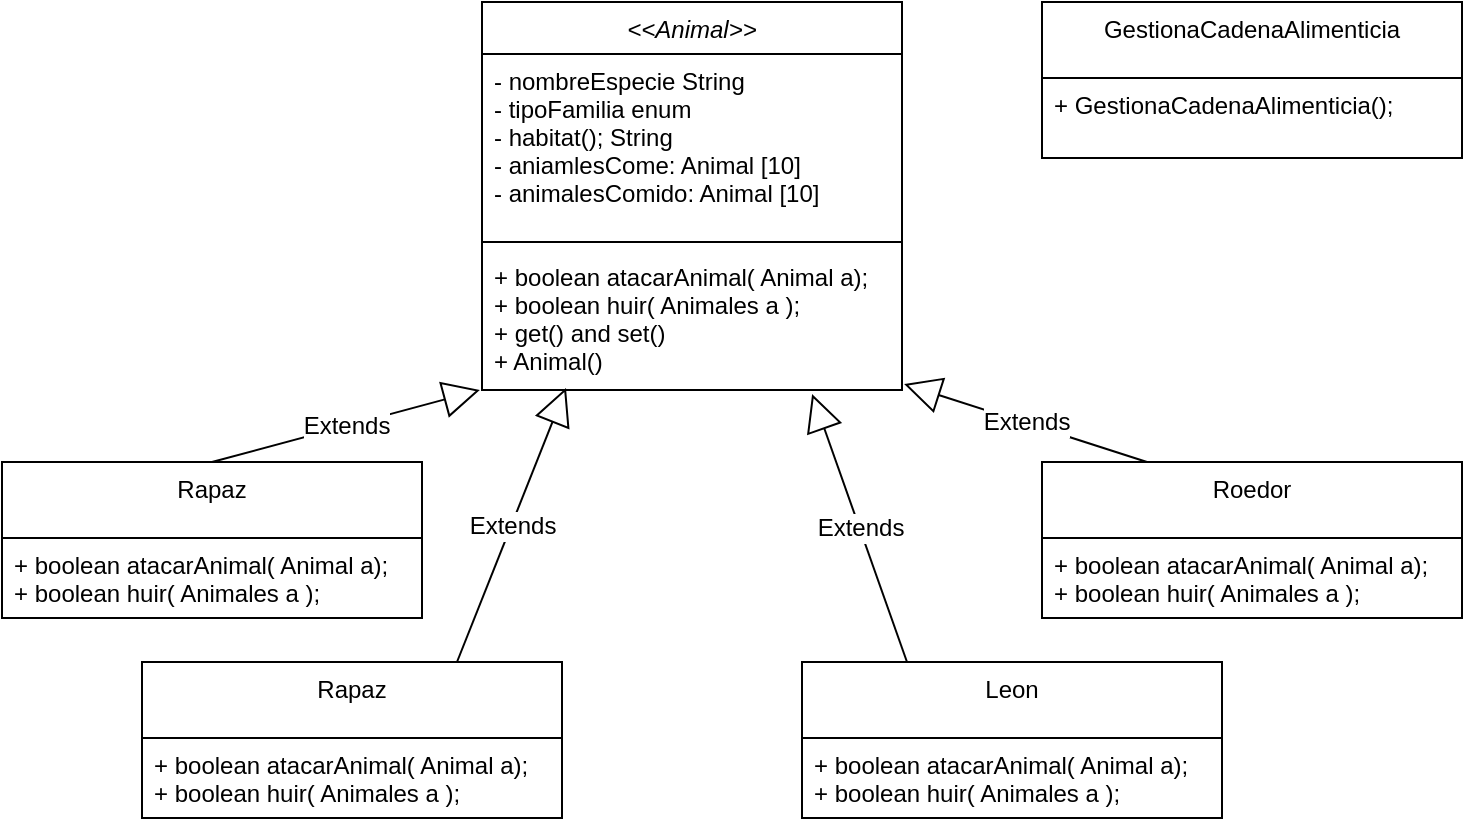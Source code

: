 <mxfile version="26.0.16">
  <diagram id="C5RBs43oDa-KdzZeNtuy" name="Page-1">
    <mxGraphModel dx="712" dy="787" grid="1" gridSize="10" guides="1" tooltips="1" connect="1" arrows="1" fold="1" page="1" pageScale="1" pageWidth="827" pageHeight="1169" math="0" shadow="0">
      <root>
        <mxCell id="WIyWlLk6GJQsqaUBKTNV-0" />
        <mxCell id="WIyWlLk6GJQsqaUBKTNV-1" parent="WIyWlLk6GJQsqaUBKTNV-0" />
        <mxCell id="zkfFHV4jXpPFQw0GAbJ--0" value="&lt;&lt;Animal&gt;&gt;" style="swimlane;fontStyle=2;align=center;verticalAlign=top;childLayout=stackLayout;horizontal=1;startSize=26;horizontalStack=0;resizeParent=1;resizeLast=0;collapsible=1;marginBottom=0;rounded=0;shadow=0;strokeWidth=1;autosize=1;" parent="WIyWlLk6GJQsqaUBKTNV-1" vertex="1">
          <mxGeometry x="280" y="30" width="210" height="194" as="geometry">
            <mxRectangle x="230" y="140" width="160" height="26" as="alternateBounds" />
          </mxGeometry>
        </mxCell>
        <mxCell id="zkfFHV4jXpPFQw0GAbJ--1" value="- nombreEspecie String&#xa;- tipoFamilia enum&#xa;- habitat(); String &#xa;- aniamlesCome: Animal [10]&#xa;- animalesComido: Animal [10] " style="text;align=left;verticalAlign=top;spacingLeft=4;spacingRight=4;overflow=hidden;rotatable=0;points=[[0,0.5],[1,0.5]];portConstraint=eastwest;autosize=1;" parent="zkfFHV4jXpPFQw0GAbJ--0" vertex="1">
          <mxGeometry y="26" width="210" height="90" as="geometry" />
        </mxCell>
        <mxCell id="zkfFHV4jXpPFQw0GAbJ--4" value="" style="line;html=1;strokeWidth=1;align=left;verticalAlign=middle;spacingTop=-1;spacingLeft=3;spacingRight=3;rotatable=0;labelPosition=right;points=[];portConstraint=eastwest;autosize=1;" parent="zkfFHV4jXpPFQw0GAbJ--0" vertex="1">
          <mxGeometry y="116" width="210" height="8" as="geometry" />
        </mxCell>
        <mxCell id="zkfFHV4jXpPFQw0GAbJ--5" value="+ boolean atacarAnimal( Animal a);&#xa;+ boolean huir( Animales a );&#xa;+ get() and set()&#xa;+ Animal()" style="text;align=left;verticalAlign=top;spacingLeft=4;spacingRight=4;overflow=hidden;rotatable=0;points=[[0,0.5],[1,0.5]];portConstraint=eastwest;autosize=1;" parent="zkfFHV4jXpPFQw0GAbJ--0" vertex="1">
          <mxGeometry y="124" width="210" height="70" as="geometry" />
        </mxCell>
        <mxCell id="zkfFHV4jXpPFQw0GAbJ--6" value="Rapaz" style="swimlane;fontStyle=0;align=center;verticalAlign=top;childLayout=stackLayout;horizontal=1;startSize=38;horizontalStack=0;resizeParent=1;resizeLast=0;collapsible=1;marginBottom=0;rounded=0;shadow=0;strokeWidth=1;autosize=1;" parent="WIyWlLk6GJQsqaUBKTNV-1" vertex="1">
          <mxGeometry x="40" y="260" width="210" height="78" as="geometry">
            <mxRectangle x="130" y="380" width="160" height="26" as="alternateBounds" />
          </mxGeometry>
        </mxCell>
        <mxCell id="zkfFHV4jXpPFQw0GAbJ--11" value="+ boolean atacarAnimal( Animal a);&#xa;+ boolean huir( Animales a );" style="text;align=left;verticalAlign=top;spacingLeft=4;spacingRight=4;overflow=hidden;rotatable=0;points=[[0,0.5],[1,0.5]];portConstraint=eastwest;autosize=1;" parent="zkfFHV4jXpPFQw0GAbJ--6" vertex="1">
          <mxGeometry y="38" width="210" height="40" as="geometry" />
        </mxCell>
        <mxCell id="dMmGOrcdu2xIWO_Br7aD-0" value="Leon" style="swimlane;fontStyle=0;align=center;verticalAlign=top;childLayout=stackLayout;horizontal=1;startSize=38;horizontalStack=0;resizeParent=1;resizeLast=0;collapsible=1;marginBottom=0;rounded=0;shadow=0;strokeWidth=1;autosize=1;" vertex="1" parent="WIyWlLk6GJQsqaUBKTNV-1">
          <mxGeometry x="440" y="360" width="210" height="78" as="geometry">
            <mxRectangle x="130" y="380" width="160" height="26" as="alternateBounds" />
          </mxGeometry>
        </mxCell>
        <mxCell id="dMmGOrcdu2xIWO_Br7aD-1" value="+ boolean atacarAnimal( Animal a);&#xa;+ boolean huir( Animales a );" style="text;align=left;verticalAlign=top;spacingLeft=4;spacingRight=4;overflow=hidden;rotatable=0;points=[[0,0.5],[1,0.5]];portConstraint=eastwest;autosize=1;" vertex="1" parent="dMmGOrcdu2xIWO_Br7aD-0">
          <mxGeometry y="38" width="210" height="40" as="geometry" />
        </mxCell>
        <mxCell id="dMmGOrcdu2xIWO_Br7aD-2" value="Roedor" style="swimlane;fontStyle=0;align=center;verticalAlign=top;childLayout=stackLayout;horizontal=1;startSize=38;horizontalStack=0;resizeParent=1;resizeLast=0;collapsible=1;marginBottom=0;rounded=0;shadow=0;strokeWidth=1;autosize=1;" vertex="1" parent="WIyWlLk6GJQsqaUBKTNV-1">
          <mxGeometry x="560" y="260" width="210" height="78" as="geometry">
            <mxRectangle x="130" y="380" width="160" height="26" as="alternateBounds" />
          </mxGeometry>
        </mxCell>
        <mxCell id="dMmGOrcdu2xIWO_Br7aD-3" value="+ boolean atacarAnimal( Animal a);&#xa;+ boolean huir( Animales a );" style="text;align=left;verticalAlign=top;spacingLeft=4;spacingRight=4;overflow=hidden;rotatable=0;points=[[0,0.5],[1,0.5]];portConstraint=eastwest;autosize=1;" vertex="1" parent="dMmGOrcdu2xIWO_Br7aD-2">
          <mxGeometry y="38" width="210" height="40" as="geometry" />
        </mxCell>
        <mxCell id="dMmGOrcdu2xIWO_Br7aD-4" value="Rapaz" style="swimlane;fontStyle=0;align=center;verticalAlign=top;childLayout=stackLayout;horizontal=1;startSize=38;horizontalStack=0;resizeParent=1;resizeLast=0;collapsible=1;marginBottom=0;rounded=0;shadow=0;strokeWidth=1;autosize=1;" vertex="1" parent="WIyWlLk6GJQsqaUBKTNV-1">
          <mxGeometry x="110" y="360" width="210" height="78" as="geometry">
            <mxRectangle x="130" y="380" width="160" height="26" as="alternateBounds" />
          </mxGeometry>
        </mxCell>
        <mxCell id="dMmGOrcdu2xIWO_Br7aD-5" value="+ boolean atacarAnimal( Animal a);&#xa;+ boolean huir( Animales a );" style="text;align=left;verticalAlign=top;spacingLeft=4;spacingRight=4;overflow=hidden;rotatable=0;points=[[0,0.5],[1,0.5]];portConstraint=eastwest;autosize=1;" vertex="1" parent="dMmGOrcdu2xIWO_Br7aD-4">
          <mxGeometry y="38" width="210" height="40" as="geometry" />
        </mxCell>
        <mxCell id="dMmGOrcdu2xIWO_Br7aD-6" value="GestionaCadenaAlimenticia" style="swimlane;fontStyle=0;align=center;verticalAlign=top;childLayout=stackLayout;horizontal=1;startSize=38;horizontalStack=0;resizeParent=1;resizeLast=0;collapsible=1;marginBottom=0;rounded=0;shadow=0;strokeWidth=1;autosize=1;" vertex="1" parent="WIyWlLk6GJQsqaUBKTNV-1">
          <mxGeometry x="560" y="30" width="210" height="78" as="geometry">
            <mxRectangle x="130" y="380" width="160" height="26" as="alternateBounds" />
          </mxGeometry>
        </mxCell>
        <mxCell id="dMmGOrcdu2xIWO_Br7aD-7" value="+ GestionaCadenaAlimenticia();" style="text;align=left;verticalAlign=top;spacingLeft=4;spacingRight=4;overflow=hidden;rotatable=0;points=[[0,0.5],[1,0.5]];portConstraint=eastwest;autosize=1;" vertex="1" parent="dMmGOrcdu2xIWO_Br7aD-6">
          <mxGeometry y="38" width="210" height="22" as="geometry" />
        </mxCell>
        <mxCell id="dMmGOrcdu2xIWO_Br7aD-8" value="Extends" style="endArrow=block;endSize=16;endFill=0;html=1;rounded=0;fontSize=12;curved=1;exitX=0.5;exitY=0;exitDx=0;exitDy=0;entryX=-0.005;entryY=1;entryDx=0;entryDy=0;entryPerimeter=0;" edge="1" parent="WIyWlLk6GJQsqaUBKTNV-1" source="zkfFHV4jXpPFQw0GAbJ--6" target="zkfFHV4jXpPFQw0GAbJ--5">
          <mxGeometry width="160" relative="1" as="geometry">
            <mxPoint x="130" y="230" as="sourcePoint" />
            <mxPoint x="290" y="230" as="targetPoint" />
          </mxGeometry>
        </mxCell>
        <mxCell id="dMmGOrcdu2xIWO_Br7aD-11" value="Extends" style="endArrow=block;endSize=16;endFill=0;html=1;rounded=0;fontSize=12;curved=1;exitX=0.75;exitY=0;exitDx=0;exitDy=0;entryX=0.2;entryY=0.986;entryDx=0;entryDy=0;entryPerimeter=0;" edge="1" parent="WIyWlLk6GJQsqaUBKTNV-1" source="dMmGOrcdu2xIWO_Br7aD-4" target="zkfFHV4jXpPFQw0GAbJ--5">
          <mxGeometry width="160" relative="1" as="geometry">
            <mxPoint x="155" y="270" as="sourcePoint" />
            <mxPoint x="289" y="234" as="targetPoint" />
          </mxGeometry>
        </mxCell>
        <mxCell id="dMmGOrcdu2xIWO_Br7aD-12" value="Extends" style="endArrow=block;endSize=16;endFill=0;html=1;rounded=0;fontSize=12;curved=1;exitX=0.25;exitY=0;exitDx=0;exitDy=0;entryX=0.786;entryY=1.029;entryDx=0;entryDy=0;entryPerimeter=0;" edge="1" parent="WIyWlLk6GJQsqaUBKTNV-1" source="dMmGOrcdu2xIWO_Br7aD-0" target="zkfFHV4jXpPFQw0GAbJ--5">
          <mxGeometry width="160" relative="1" as="geometry">
            <mxPoint x="165" y="280" as="sourcePoint" />
            <mxPoint x="299" y="244" as="targetPoint" />
          </mxGeometry>
        </mxCell>
        <mxCell id="dMmGOrcdu2xIWO_Br7aD-13" value="Extends" style="endArrow=block;endSize=16;endFill=0;html=1;rounded=0;fontSize=12;curved=1;exitX=0.25;exitY=0;exitDx=0;exitDy=0;entryX=1.005;entryY=0.957;entryDx=0;entryDy=0;entryPerimeter=0;" edge="1" parent="WIyWlLk6GJQsqaUBKTNV-1" source="dMmGOrcdu2xIWO_Br7aD-2" target="zkfFHV4jXpPFQw0GAbJ--5">
          <mxGeometry width="160" relative="1" as="geometry">
            <mxPoint x="175" y="290" as="sourcePoint" />
            <mxPoint x="309" y="254" as="targetPoint" />
          </mxGeometry>
        </mxCell>
      </root>
    </mxGraphModel>
  </diagram>
</mxfile>

